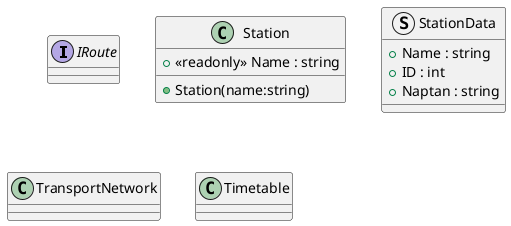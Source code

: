 @startuml
interface IRoute {
}
class Station {
    + <<readonly>> Name : string
    + Station(name:string)
}
struct StationData {
    + Name : string
    + ID : int
    + Naptan : string
}
class TransportNetwork {
}
class Timetable {
}
@enduml
